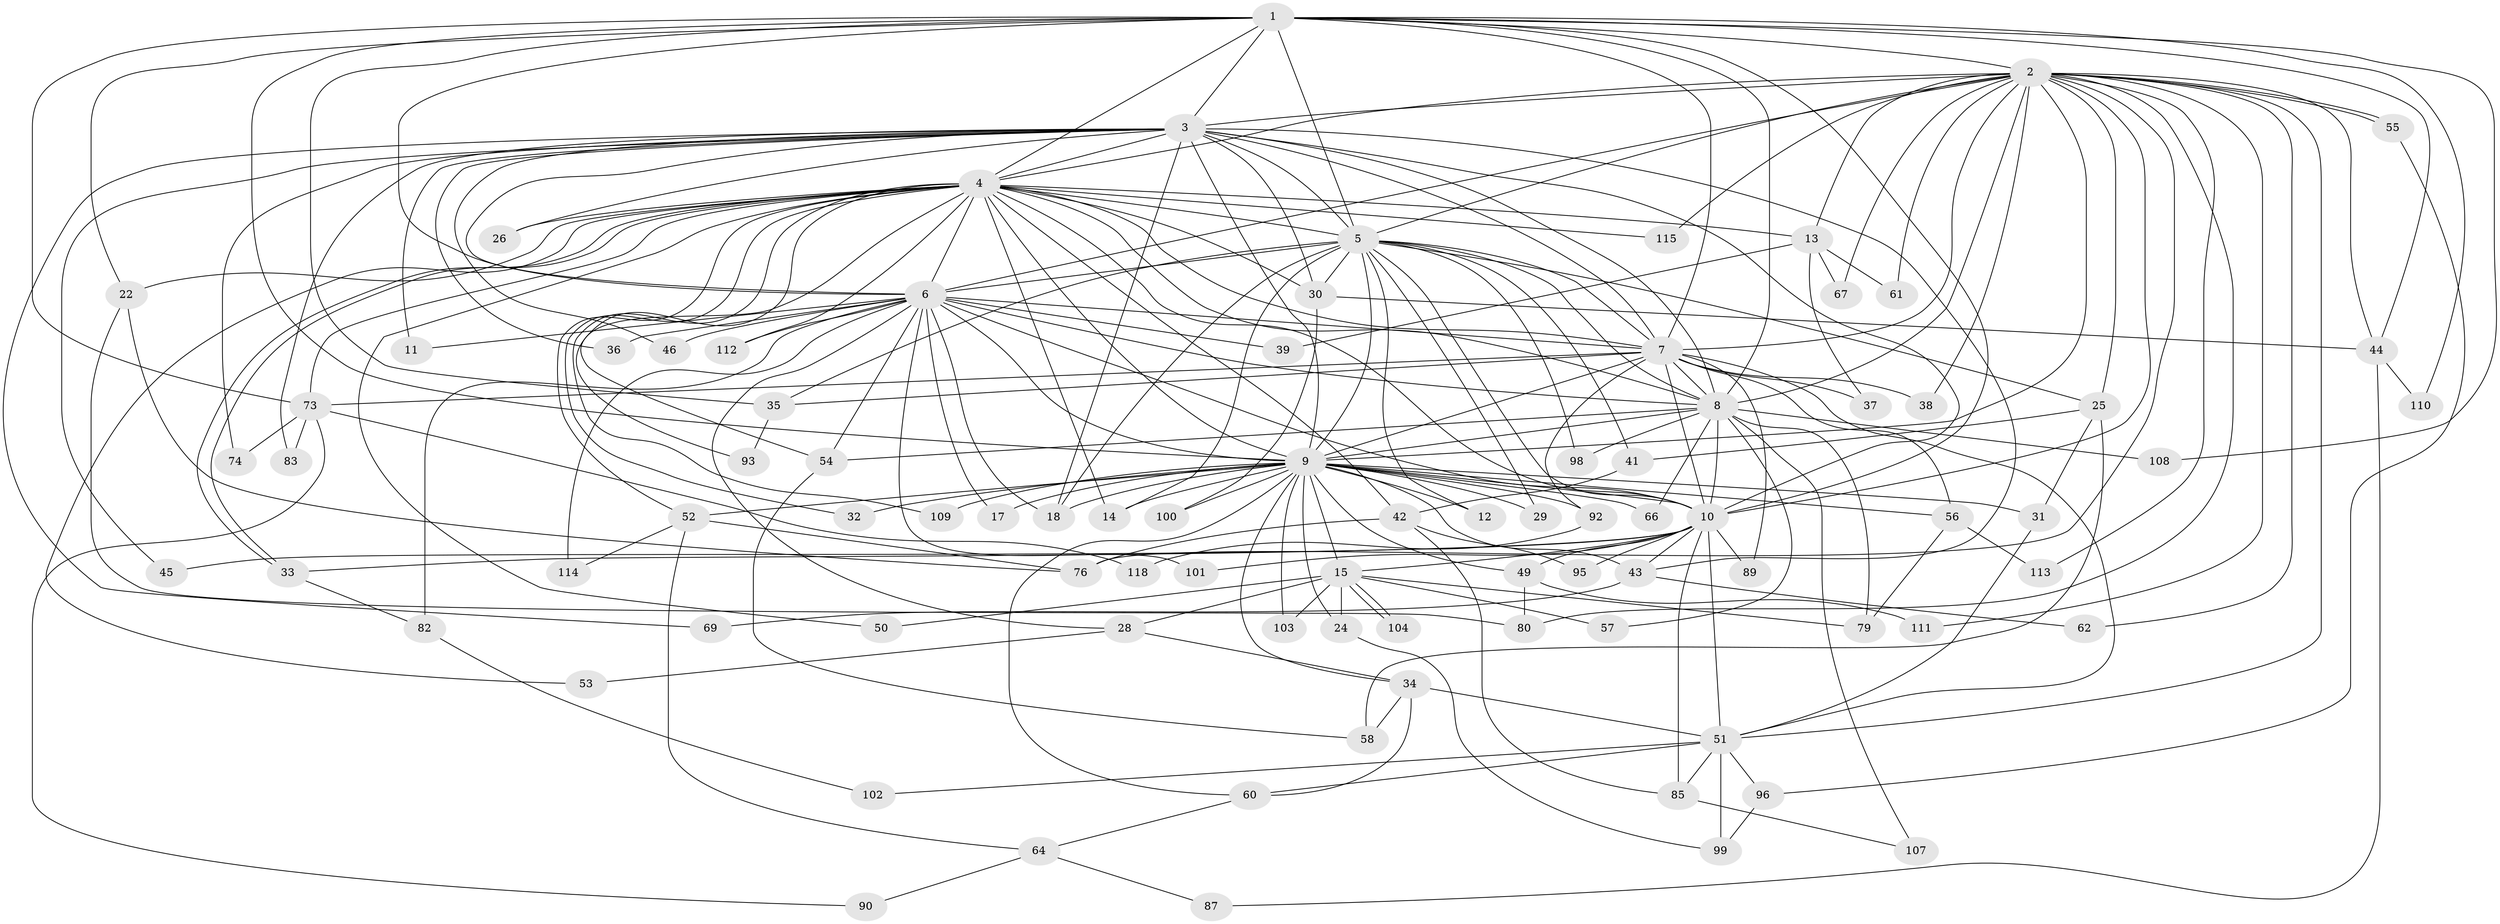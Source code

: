 // original degree distribution, {16: 0.00847457627118644, 25: 0.00847457627118644, 19: 0.025423728813559324, 26: 0.00847457627118644, 23: 0.00847457627118644, 17: 0.00847457627118644, 18: 0.00847457627118644, 32: 0.00847457627118644, 2: 0.5423728813559322, 6: 0.01694915254237288, 3: 0.1694915254237288, 11: 0.00847457627118644, 5: 0.0423728813559322, 4: 0.11864406779661017, 9: 0.00847457627118644, 7: 0.00847457627118644}
// Generated by graph-tools (version 1.1) at 2025/41/03/06/25 10:41:34]
// undirected, 88 vertices, 222 edges
graph export_dot {
graph [start="1"]
  node [color=gray90,style=filled];
  1 [super="+117"];
  2 [super="+75"];
  3 [super="+27"];
  4 [super="+16"];
  5 [super="+23"];
  6 [super="+19"];
  7 [super="+21"];
  8 [super="+72"];
  9 [super="+20"];
  10 [super="+84"];
  11;
  12;
  13;
  14 [super="+63"];
  15 [super="+70"];
  17;
  18 [super="+59"];
  22 [super="+106"];
  24;
  25;
  26;
  28;
  29;
  30 [super="+40"];
  31 [super="+88"];
  32;
  33;
  34;
  35 [super="+47"];
  36;
  37;
  38;
  39;
  41;
  42 [super="+97"];
  43 [super="+94"];
  44 [super="+48"];
  45;
  46;
  49;
  50;
  51 [super="+71"];
  52 [super="+78"];
  53;
  54 [super="+65"];
  55;
  56;
  57;
  58 [super="+77"];
  60 [super="+68"];
  61;
  62;
  64;
  66;
  67;
  69;
  73 [super="+86"];
  74;
  76;
  79 [super="+81"];
  80 [super="+116"];
  82;
  83;
  85 [super="+91"];
  87;
  89;
  90;
  92;
  93;
  95;
  96;
  98;
  99 [super="+105"];
  100;
  101;
  102;
  103;
  104;
  107;
  108;
  109;
  110;
  111;
  112;
  113;
  114;
  115;
  118;
  1 -- 2;
  1 -- 3;
  1 -- 4;
  1 -- 5;
  1 -- 6 [weight=2];
  1 -- 7;
  1 -- 8;
  1 -- 9;
  1 -- 10;
  1 -- 22;
  1 -- 35;
  1 -- 44;
  1 -- 73;
  1 -- 108;
  1 -- 110;
  2 -- 3;
  2 -- 4;
  2 -- 5;
  2 -- 6 [weight=2];
  2 -- 7;
  2 -- 8;
  2 -- 9;
  2 -- 10;
  2 -- 13;
  2 -- 25;
  2 -- 38;
  2 -- 55;
  2 -- 55;
  2 -- 61;
  2 -- 62;
  2 -- 67;
  2 -- 76;
  2 -- 111;
  2 -- 113;
  2 -- 115;
  2 -- 80;
  2 -- 51;
  2 -- 44;
  3 -- 4;
  3 -- 5;
  3 -- 6;
  3 -- 7;
  3 -- 8;
  3 -- 9 [weight=2];
  3 -- 10;
  3 -- 11;
  3 -- 26;
  3 -- 36;
  3 -- 43;
  3 -- 45;
  3 -- 46;
  3 -- 69;
  3 -- 83;
  3 -- 18;
  3 -- 74;
  3 -- 30;
  4 -- 5 [weight=2];
  4 -- 6;
  4 -- 7;
  4 -- 8;
  4 -- 9 [weight=2];
  4 -- 10;
  4 -- 13;
  4 -- 14;
  4 -- 22;
  4 -- 26;
  4 -- 33;
  4 -- 33;
  4 -- 42;
  4 -- 50;
  4 -- 52;
  4 -- 53;
  4 -- 54;
  4 -- 73;
  4 -- 93;
  4 -- 112;
  4 -- 115;
  4 -- 32;
  4 -- 109;
  4 -- 30;
  5 -- 6;
  5 -- 7;
  5 -- 8;
  5 -- 9;
  5 -- 10;
  5 -- 12;
  5 -- 18;
  5 -- 25;
  5 -- 29;
  5 -- 30;
  5 -- 41;
  5 -- 98;
  5 -- 35;
  5 -- 14;
  6 -- 7;
  6 -- 8 [weight=2];
  6 -- 9;
  6 -- 10;
  6 -- 11;
  6 -- 17;
  6 -- 18;
  6 -- 28;
  6 -- 36;
  6 -- 39;
  6 -- 46;
  6 -- 82;
  6 -- 101;
  6 -- 114;
  6 -- 112;
  6 -- 54;
  7 -- 8 [weight=2];
  7 -- 9;
  7 -- 10;
  7 -- 35;
  7 -- 38;
  7 -- 51;
  7 -- 56;
  7 -- 89;
  7 -- 92;
  7 -- 37;
  7 -- 73;
  8 -- 9;
  8 -- 10;
  8 -- 54;
  8 -- 57;
  8 -- 66;
  8 -- 79;
  8 -- 98;
  8 -- 107;
  8 -- 108;
  9 -- 10;
  9 -- 12;
  9 -- 14;
  9 -- 15 [weight=2];
  9 -- 17;
  9 -- 24;
  9 -- 29;
  9 -- 31;
  9 -- 32;
  9 -- 34;
  9 -- 43;
  9 -- 49;
  9 -- 52 [weight=2];
  9 -- 60;
  9 -- 66;
  9 -- 92;
  9 -- 100;
  9 -- 103;
  9 -- 109;
  9 -- 56;
  9 -- 18;
  10 -- 15;
  10 -- 45;
  10 -- 49;
  10 -- 51;
  10 -- 89;
  10 -- 95;
  10 -- 101;
  10 -- 33;
  10 -- 85;
  10 -- 43;
  13 -- 37;
  13 -- 39;
  13 -- 61;
  13 -- 67;
  15 -- 24;
  15 -- 28;
  15 -- 50;
  15 -- 57;
  15 -- 79;
  15 -- 103;
  15 -- 104;
  15 -- 104;
  22 -- 80;
  22 -- 76;
  24 -- 99;
  25 -- 31;
  25 -- 41;
  25 -- 58;
  28 -- 34;
  28 -- 53;
  30 -- 100;
  30 -- 44;
  31 -- 51;
  33 -- 82;
  34 -- 58;
  34 -- 60;
  34 -- 51;
  35 -- 93;
  41 -- 42;
  42 -- 85;
  42 -- 95;
  42 -- 76;
  43 -- 62;
  43 -- 69;
  44 -- 110;
  44 -- 87;
  49 -- 80;
  49 -- 111;
  51 -- 85;
  51 -- 96;
  51 -- 99;
  51 -- 102;
  51 -- 60;
  52 -- 64;
  52 -- 76;
  52 -- 114;
  54 -- 58;
  55 -- 96;
  56 -- 113;
  56 -- 79;
  60 -- 64;
  64 -- 87;
  64 -- 90;
  73 -- 74;
  73 -- 83;
  73 -- 90;
  73 -- 118;
  82 -- 102;
  85 -- 107;
  92 -- 118;
  96 -- 99;
}
